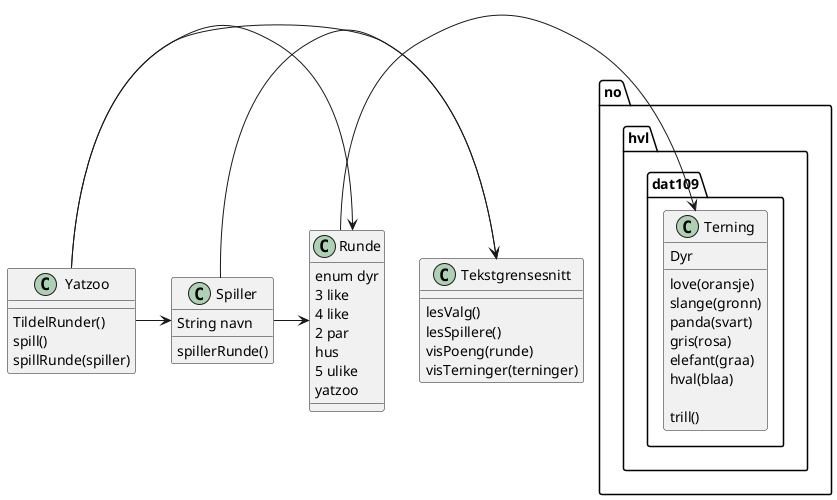 @startuml

class Yatzoo{
TildelRunder()
spill()
spillRunde(spiller)
}

class Tekstgrensesnitt {
    lesValg()
    lesSpillere()
    visPoeng(runde)
    visTerninger(terninger)
}

class Spiller{
String navn
spillerRunde()
}

class Runde{
enum dyr
3 like
4 like
2 par
hus
5 ulike
yatzoo
}

class no.hvl.dat109.Terning{
Dyr
love(oransje)
slange(gronn)
panda(svart)
gris(rosa)
elefant(graa)
hval(blaa)

trill()
}

Yatzoo -> Spiller
Yatzoo -> Tekstgrensesnitt
Spiller -> Tekstgrensesnitt
Yatzoo -> Runde
Spiller -> Runde
Runde -> no.hvl.dat109.Terning


@enduml